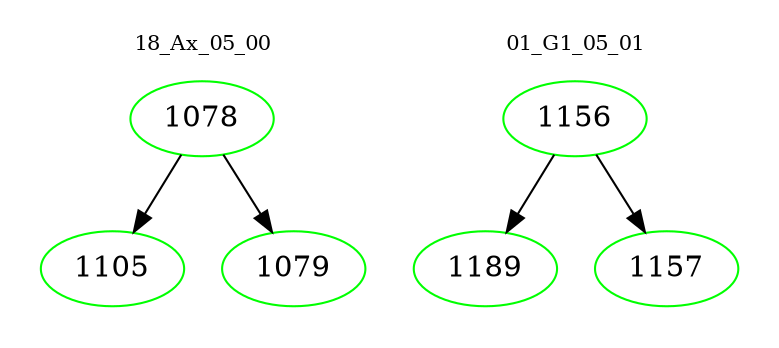 digraph{
subgraph cluster_0 {
color = white
label = "18_Ax_05_00";
fontsize=10;
T0_1078 [label="1078", color="green"]
T0_1078 -> T0_1105 [color="black"]
T0_1105 [label="1105", color="green"]
T0_1078 -> T0_1079 [color="black"]
T0_1079 [label="1079", color="green"]
}
subgraph cluster_1 {
color = white
label = "01_G1_05_01";
fontsize=10;
T1_1156 [label="1156", color="green"]
T1_1156 -> T1_1189 [color="black"]
T1_1189 [label="1189", color="green"]
T1_1156 -> T1_1157 [color="black"]
T1_1157 [label="1157", color="green"]
}
}
